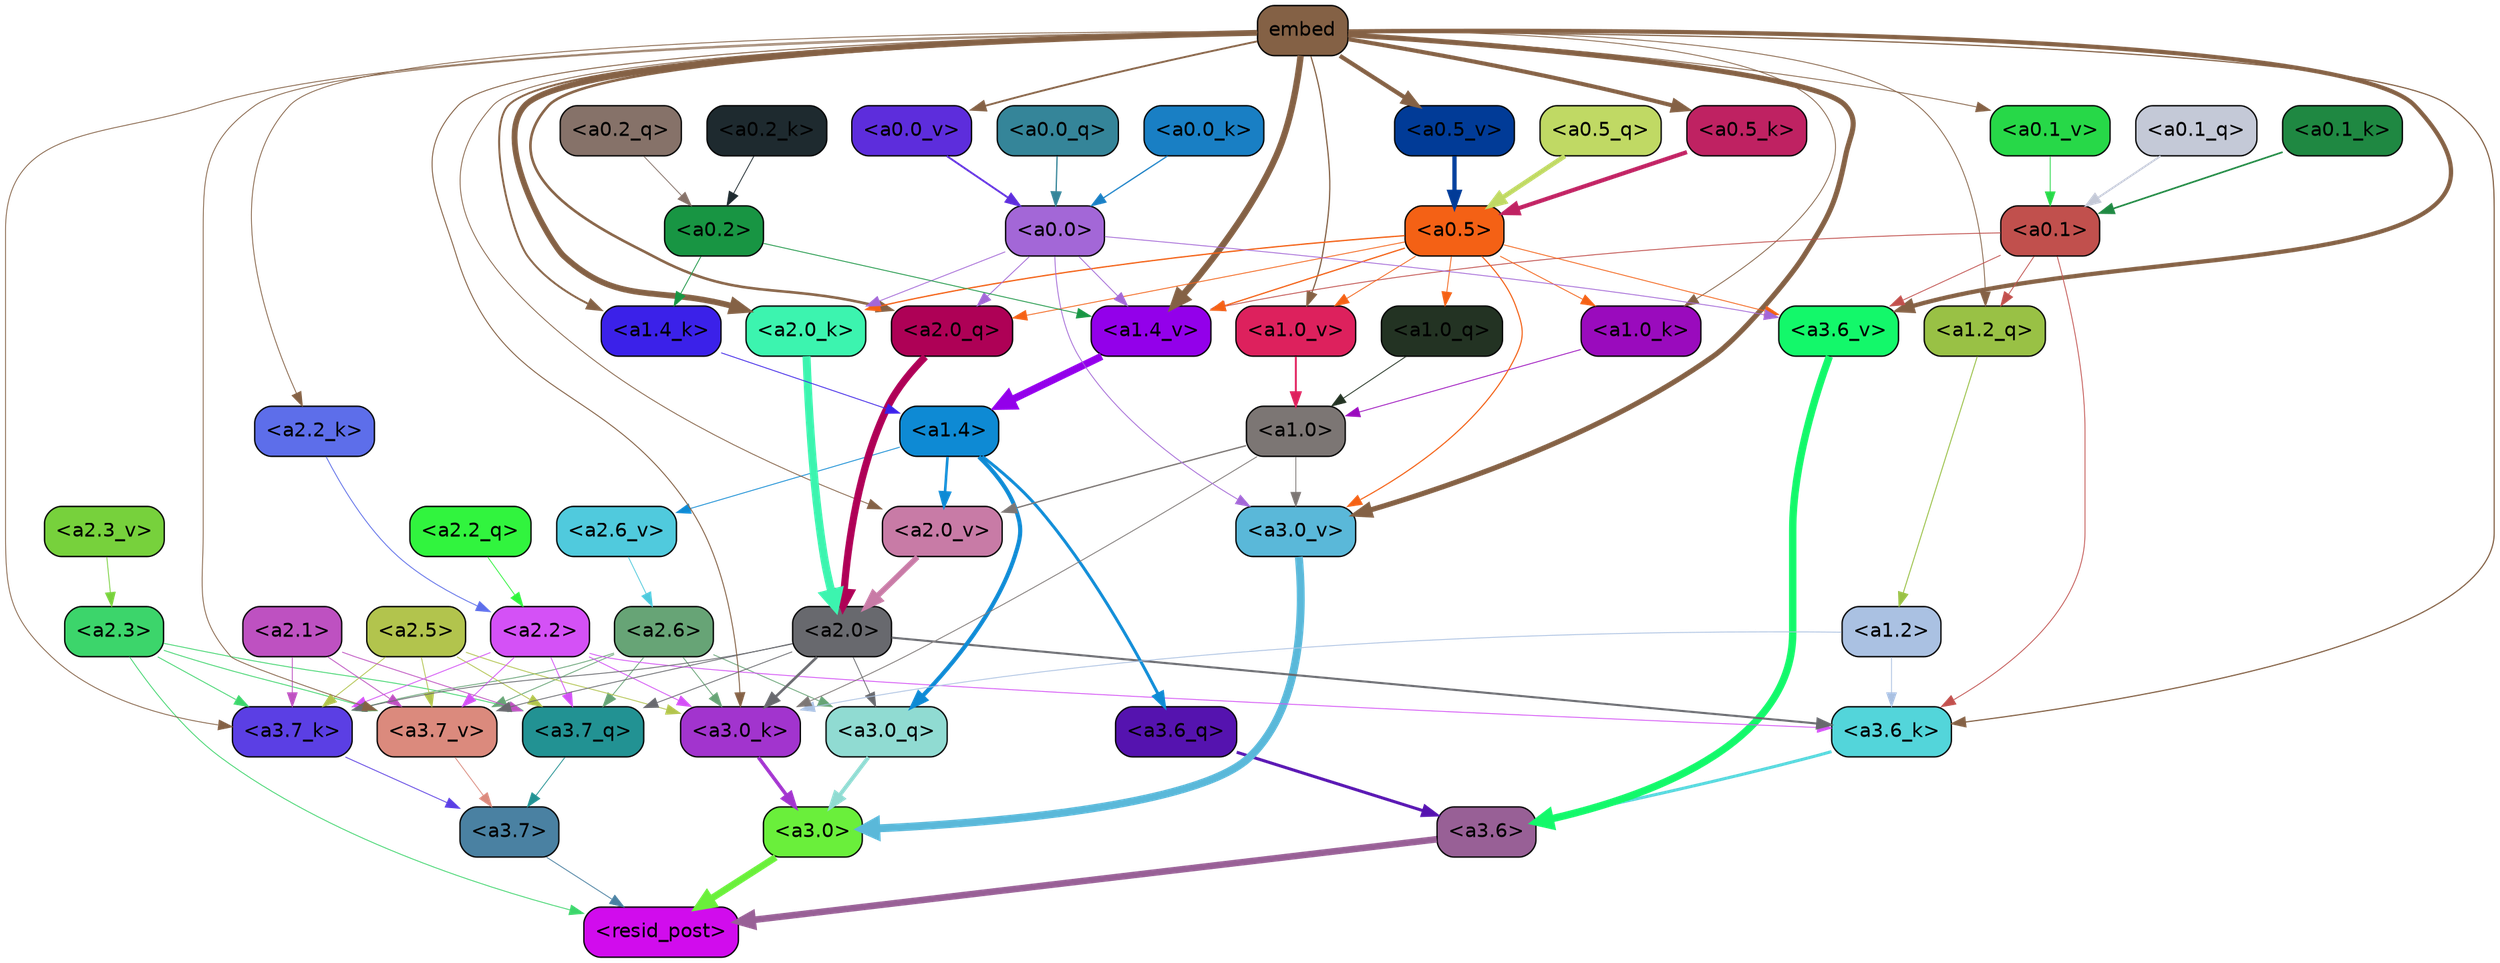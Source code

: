 strict digraph "" {
	graph [bgcolor=transparent,
		layout=dot,
		overlap=false,
		splines=true
	];
	"<a3.7>"	[color=black,
		fillcolor="#4a81a2",
		fontname=Helvetica,
		shape=box,
		style="filled, rounded"];
	"<resid_post>"	[color=black,
		fillcolor="#d10ced",
		fontname=Helvetica,
		shape=box,
		style="filled, rounded"];
	"<a3.7>" -> "<resid_post>"	[color="#4a81a2",
		penwidth=0.6];
	"<a3.6>"	[color=black,
		fillcolor="#986096",
		fontname=Helvetica,
		shape=box,
		style="filled, rounded"];
	"<a3.6>" -> "<resid_post>"	[color="#986096",
		penwidth=4.752790808677673];
	"<a3.0>"	[color=black,
		fillcolor="#6aef3b",
		fontname=Helvetica,
		shape=box,
		style="filled, rounded"];
	"<a3.0>" -> "<resid_post>"	[color="#6aef3b",
		penwidth=4.897669434547424];
	"<a2.3>"	[color=black,
		fillcolor="#3cd56b",
		fontname=Helvetica,
		shape=box,
		style="filled, rounded"];
	"<a2.3>" -> "<resid_post>"	[color="#3cd56b",
		penwidth=0.6];
	"<a3.7_q>"	[color=black,
		fillcolor="#229293",
		fontname=Helvetica,
		shape=box,
		style="filled, rounded"];
	"<a2.3>" -> "<a3.7_q>"	[color="#3cd56b",
		penwidth=0.6];
	"<a3.7_k>"	[color=black,
		fillcolor="#5b3fe4",
		fontname=Helvetica,
		shape=box,
		style="filled, rounded"];
	"<a2.3>" -> "<a3.7_k>"	[color="#3cd56b",
		penwidth=0.6];
	"<a3.7_v>"	[color=black,
		fillcolor="#db8a7d",
		fontname=Helvetica,
		shape=box,
		style="filled, rounded"];
	"<a2.3>" -> "<a3.7_v>"	[color="#3cd56b",
		penwidth=0.6];
	"<a3.7_q>" -> "<a3.7>"	[color="#229293",
		penwidth=0.6];
	"<a3.6_q>"	[color=black,
		fillcolor="#5513af",
		fontname=Helvetica,
		shape=box,
		style="filled, rounded"];
	"<a3.6_q>" -> "<a3.6>"	[color="#5513af",
		penwidth=2.160832464694977];
	"<a3.0_q>"	[color=black,
		fillcolor="#90dbd2",
		fontname=Helvetica,
		shape=box,
		style="filled, rounded"];
	"<a3.0_q>" -> "<a3.0>"	[color="#90dbd2",
		penwidth=2.870753765106201];
	"<a3.7_k>" -> "<a3.7>"	[color="#5b3fe4",
		penwidth=0.6];
	"<a3.6_k>"	[color=black,
		fillcolor="#53d5da",
		fontname=Helvetica,
		shape=box,
		style="filled, rounded"];
	"<a3.6_k>" -> "<a3.6>"	[color="#53d5da",
		penwidth=2.13908451795578];
	"<a3.0_k>"	[color=black,
		fillcolor="#a234ce",
		fontname=Helvetica,
		shape=box,
		style="filled, rounded"];
	"<a3.0_k>" -> "<a3.0>"	[color="#a234ce",
		penwidth=2.520303964614868];
	"<a3.7_v>" -> "<a3.7>"	[color="#db8a7d",
		penwidth=0.6];
	"<a3.6_v>"	[color=black,
		fillcolor="#13f86a",
		fontname=Helvetica,
		shape=box,
		style="filled, rounded"];
	"<a3.6_v>" -> "<a3.6>"	[color="#13f86a",
		penwidth=5.297133803367615];
	"<a3.0_v>"	[color=black,
		fillcolor="#5ab8d9",
		fontname=Helvetica,
		shape=box,
		style="filled, rounded"];
	"<a3.0_v>" -> "<a3.0>"	[color="#5ab8d9",
		penwidth=5.680712580680847];
	"<a2.6>"	[color=black,
		fillcolor="#67a476",
		fontname=Helvetica,
		shape=box,
		style="filled, rounded"];
	"<a2.6>" -> "<a3.7_q>"	[color="#67a476",
		penwidth=0.6];
	"<a2.6>" -> "<a3.0_q>"	[color="#67a476",
		penwidth=0.6];
	"<a2.6>" -> "<a3.7_k>"	[color="#67a476",
		penwidth=0.6];
	"<a2.6>" -> "<a3.0_k>"	[color="#67a476",
		penwidth=0.6];
	"<a2.6>" -> "<a3.7_v>"	[color="#67a476",
		penwidth=0.6];
	"<a2.5>"	[color=black,
		fillcolor="#b2c44d",
		fontname=Helvetica,
		shape=box,
		style="filled, rounded"];
	"<a2.5>" -> "<a3.7_q>"	[color="#b2c44d",
		penwidth=0.6];
	"<a2.5>" -> "<a3.7_k>"	[color="#b2c44d",
		penwidth=0.6];
	"<a2.5>" -> "<a3.0_k>"	[color="#b2c44d",
		penwidth=0.6];
	"<a2.5>" -> "<a3.7_v>"	[color="#b2c44d",
		penwidth=0.6];
	"<a2.2>"	[color=black,
		fillcolor="#d451f6",
		fontname=Helvetica,
		shape=box,
		style="filled, rounded"];
	"<a2.2>" -> "<a3.7_q>"	[color="#d451f6",
		penwidth=0.6];
	"<a2.2>" -> "<a3.7_k>"	[color="#d451f6",
		penwidth=0.6];
	"<a2.2>" -> "<a3.6_k>"	[color="#d451f6",
		penwidth=0.6];
	"<a2.2>" -> "<a3.0_k>"	[color="#d451f6",
		penwidth=0.6];
	"<a2.2>" -> "<a3.7_v>"	[color="#d451f6",
		penwidth=0.6];
	"<a2.1>"	[color=black,
		fillcolor="#be51c1",
		fontname=Helvetica,
		shape=box,
		style="filled, rounded"];
	"<a2.1>" -> "<a3.7_q>"	[color="#be51c1",
		penwidth=0.6];
	"<a2.1>" -> "<a3.7_k>"	[color="#be51c1",
		penwidth=0.6];
	"<a2.1>" -> "<a3.7_v>"	[color="#be51c1",
		penwidth=0.6];
	"<a2.0>"	[color=black,
		fillcolor="#68696e",
		fontname=Helvetica,
		shape=box,
		style="filled, rounded"];
	"<a2.0>" -> "<a3.7_q>"	[color="#68696e",
		penwidth=0.6];
	"<a2.0>" -> "<a3.0_q>"	[color="#68696e",
		penwidth=0.6];
	"<a2.0>" -> "<a3.7_k>"	[color="#68696e",
		penwidth=0.6];
	"<a2.0>" -> "<a3.6_k>"	[color="#68696e",
		penwidth=1.4811622872948647];
	"<a2.0>" -> "<a3.0_k>"	[color="#68696e",
		penwidth=1.8632715698331594];
	"<a2.0>" -> "<a3.7_v>"	[color="#68696e",
		penwidth=0.6];
	"<a1.4>"	[color=black,
		fillcolor="#0e8ad4",
		fontname=Helvetica,
		shape=box,
		style="filled, rounded"];
	"<a1.4>" -> "<a3.6_q>"	[color="#0e8ad4",
		penwidth=2.1468575447797775];
	"<a1.4>" -> "<a3.0_q>"	[color="#0e8ad4",
		penwidth=3.0006065368652344];
	"<a2.6_v>"	[color=black,
		fillcolor="#50cadd",
		fontname=Helvetica,
		shape=box,
		style="filled, rounded"];
	"<a1.4>" -> "<a2.6_v>"	[color="#0e8ad4",
		penwidth=0.6];
	"<a2.0_v>"	[color=black,
		fillcolor="#c87ba6",
		fontname=Helvetica,
		shape=box,
		style="filled, rounded"];
	"<a1.4>" -> "<a2.0_v>"	[color="#0e8ad4",
		penwidth=1.8759949803352356];
	embed	[color=black,
		fillcolor="#846145",
		fontname=Helvetica,
		shape=box,
		style="filled, rounded"];
	embed -> "<a3.7_k>"	[color="#846145",
		penwidth=0.6];
	embed -> "<a3.6_k>"	[color="#846145",
		penwidth=0.8410270567983389];
	embed -> "<a3.0_k>"	[color="#846145",
		penwidth=0.691851794719696];
	embed -> "<a3.7_v>"	[color="#846145",
		penwidth=0.6];
	embed -> "<a3.6_v>"	[color="#846145",
		penwidth=3.0758190751075745];
	embed -> "<a3.0_v>"	[color="#846145",
		penwidth=3.6927278637886047];
	"<a2.0_q>"	[color=black,
		fillcolor="#ae0156",
		fontname=Helvetica,
		shape=box,
		style="filled, rounded"];
	embed -> "<a2.0_q>"	[color="#846145",
		penwidth=1.8617419600486755];
	"<a2.2_k>"	[color=black,
		fillcolor="#5d6eea",
		fontname=Helvetica,
		shape=box,
		style="filled, rounded"];
	embed -> "<a2.2_k>"	[color="#846145",
		penwidth=0.6];
	"<a2.0_k>"	[color=black,
		fillcolor="#3cf4af",
		fontname=Helvetica,
		shape=box,
		style="filled, rounded"];
	embed -> "<a2.0_k>"	[color="#846145",
		penwidth=4.189224064350128];
	embed -> "<a2.0_v>"	[color="#846145",
		penwidth=0.6];
	"<a1.2_q>"	[color=black,
		fillcolor="#99c145",
		fontname=Helvetica,
		shape=box,
		style="filled, rounded"];
	embed -> "<a1.2_q>"	[color="#846145",
		penwidth=0.603080153465271];
	"<a1.4_k>"	[color=black,
		fillcolor="#3b21e9",
		fontname=Helvetica,
		shape=box,
		style="filled, rounded"];
	embed -> "<a1.4_k>"	[color="#846145",
		penwidth=1.3883130550384521];
	"<a1.0_k>"	[color=black,
		fillcolor="#9a0bbd",
		fontname=Helvetica,
		shape=box,
		style="filled, rounded"];
	embed -> "<a1.0_k>"	[color="#846145",
		penwidth=0.6];
	"<a1.4_v>"	[color=black,
		fillcolor="#9300ea",
		fontname=Helvetica,
		shape=box,
		style="filled, rounded"];
	embed -> "<a1.4_v>"	[color="#846145",
		penwidth=4.585226953029633];
	"<a1.0_v>"	[color=black,
		fillcolor="#dd215d",
		fontname=Helvetica,
		shape=box,
		style="filled, rounded"];
	embed -> "<a1.0_v>"	[color="#846145",
		penwidth=0.8794136047363281];
	"<a0.5_k>"	[color=black,
		fillcolor="#bf2262",
		fontname=Helvetica,
		shape=box,
		style="filled, rounded"];
	embed -> "<a0.5_k>"	[color="#846145",
		penwidth=2.967897653579712];
	"<a0.5_v>"	[color=black,
		fillcolor="#013b97",
		fontname=Helvetica,
		shape=box,
		style="filled, rounded"];
	embed -> "<a0.5_v>"	[color="#846145",
		penwidth=3.067227065563202];
	"<a0.1_v>"	[color=black,
		fillcolor="#27d848",
		fontname=Helvetica,
		shape=box,
		style="filled, rounded"];
	embed -> "<a0.1_v>"	[color="#846145",
		penwidth=0.6];
	"<a0.0_v>"	[color=black,
		fillcolor="#5d2ddc",
		fontname=Helvetica,
		shape=box,
		style="filled, rounded"];
	embed -> "<a0.0_v>"	[color="#846145",
		penwidth=1.3224979639053345];
	"<a1.2>"	[color=black,
		fillcolor="#aac1e2",
		fontname=Helvetica,
		shape=box,
		style="filled, rounded"];
	"<a1.2>" -> "<a3.6_k>"	[color="#aac1e2",
		penwidth=0.6];
	"<a1.2>" -> "<a3.0_k>"	[color="#aac1e2",
		penwidth=0.6];
	"<a0.1>"	[color=black,
		fillcolor="#c1504d",
		fontname=Helvetica,
		shape=box,
		style="filled, rounded"];
	"<a0.1>" -> "<a3.6_k>"	[color="#c1504d",
		penwidth=0.6];
	"<a0.1>" -> "<a3.6_v>"	[color="#c1504d",
		penwidth=0.6];
	"<a0.1>" -> "<a1.2_q>"	[color="#c1504d",
		penwidth=0.6];
	"<a0.1>" -> "<a1.4_v>"	[color="#c1504d",
		penwidth=0.6243228018283844];
	"<a1.0>"	[color=black,
		fillcolor="#7c7674",
		fontname=Helvetica,
		shape=box,
		style="filled, rounded"];
	"<a1.0>" -> "<a3.0_k>"	[color="#7c7674",
		penwidth=0.6];
	"<a1.0>" -> "<a3.0_v>"	[color="#7c7674",
		penwidth=0.6];
	"<a1.0>" -> "<a2.0_v>"	[color="#7c7674",
		penwidth=0.9620223194360733];
	"<a0.5>"	[color=black,
		fillcolor="#f46115",
		fontname=Helvetica,
		shape=box,
		style="filled, rounded"];
	"<a0.5>" -> "<a3.6_v>"	[color="#f46115",
		penwidth=0.6];
	"<a0.5>" -> "<a3.0_v>"	[color="#f46115",
		penwidth=0.8028683364391327];
	"<a0.5>" -> "<a2.0_q>"	[color="#f46115",
		penwidth=0.6];
	"<a0.5>" -> "<a2.0_k>"	[color="#f46115",
		penwidth=0.9350990951061249];
	"<a1.0_q>"	[color=black,
		fillcolor="#233323",
		fontname=Helvetica,
		shape=box,
		style="filled, rounded"];
	"<a0.5>" -> "<a1.0_q>"	[color="#f46115",
		penwidth=0.6];
	"<a0.5>" -> "<a1.0_k>"	[color="#f46115",
		penwidth=0.6];
	"<a0.5>" -> "<a1.4_v>"	[color="#f46115",
		penwidth=0.9007003456354141];
	"<a0.5>" -> "<a1.0_v>"	[color="#f46115",
		penwidth=0.6];
	"<a0.0>"	[color=black,
		fillcolor="#a367d7",
		fontname=Helvetica,
		shape=box,
		style="filled, rounded"];
	"<a0.0>" -> "<a3.6_v>"	[color="#a367d7",
		penwidth=0.6];
	"<a0.0>" -> "<a3.0_v>"	[color="#a367d7",
		penwidth=0.6];
	"<a0.0>" -> "<a2.0_q>"	[color="#a367d7",
		penwidth=0.6];
	"<a0.0>" -> "<a2.0_k>"	[color="#a367d7",
		penwidth=0.6];
	"<a0.0>" -> "<a1.4_v>"	[color="#a367d7",
		penwidth=0.6];
	"<a2.2_q>"	[color=black,
		fillcolor="#31f43e",
		fontname=Helvetica,
		shape=box,
		style="filled, rounded"];
	"<a2.2_q>" -> "<a2.2>"	[color="#31f43e",
		penwidth=0.6];
	"<a2.0_q>" -> "<a2.0>"	[color="#ae0156",
		penwidth=5.1847569942474365];
	"<a2.2_k>" -> "<a2.2>"	[color="#5d6eea",
		penwidth=0.6149471998214722];
	"<a2.0_k>" -> "<a2.0>"	[color="#3cf4af",
		penwidth=5.773491740226746];
	"<a2.6_v>" -> "<a2.6>"	[color="#50cadd",
		penwidth=0.6];
	"<a2.3_v>"	[color=black,
		fillcolor="#77d13c",
		fontname=Helvetica,
		shape=box,
		style="filled, rounded"];
	"<a2.3_v>" -> "<a2.3>"	[color="#77d13c",
		penwidth=0.6];
	"<a2.0_v>" -> "<a2.0>"	[color="#c87ba6",
		penwidth=3.9731863737106323];
	"<a1.2_q>" -> "<a1.2>"	[color="#99c145",
		penwidth=0.6863181293010712];
	"<a1.0_q>" -> "<a1.0>"	[color="#233323",
		penwidth=0.6];
	"<a1.4_k>" -> "<a1.4>"	[color="#3b21e9",
		penwidth=0.6];
	"<a1.0_k>" -> "<a1.0>"	[color="#9a0bbd",
		penwidth=0.6];
	"<a1.4_v>" -> "<a1.4>"	[color="#9300ea",
		penwidth=5.299546539783478];
	"<a1.0_v>" -> "<a1.0>"	[color="#dd215d",
		penwidth=1.3690393567085266];
	"<a0.2>"	[color=black,
		fillcolor="#189543",
		fontname=Helvetica,
		shape=box,
		style="filled, rounded"];
	"<a0.2>" -> "<a1.4_k>"	[color="#189543",
		penwidth=0.6];
	"<a0.2>" -> "<a1.4_v>"	[color="#189543",
		penwidth=0.6];
	"<a0.5_q>"	[color=black,
		fillcolor="#c0d964",
		fontname=Helvetica,
		shape=box,
		style="filled, rounded"];
	"<a0.5_q>" -> "<a0.5>"	[color="#c0d964",
		penwidth=3.3617979288101196];
	"<a0.2_q>"	[color=black,
		fillcolor="#867269",
		fontname=Helvetica,
		shape=box,
		style="filled, rounded"];
	"<a0.2_q>" -> "<a0.2>"	[color="#867269",
		penwidth=0.6];
	"<a0.1_q>"	[color=black,
		fillcolor="#c4c9d7",
		fontname=Helvetica,
		shape=box,
		style="filled, rounded"];
	"<a0.1_q>" -> "<a0.1>"	[color="#c4c9d7",
		penwidth=1.2746449708938599];
	"<a0.0_q>"	[color=black,
		fillcolor="#358599",
		fontname=Helvetica,
		shape=box,
		style="filled, rounded"];
	"<a0.0_q>" -> "<a0.0>"	[color="#358599",
		penwidth=0.908722996711731];
	"<a0.5_k>" -> "<a0.5>"	[color="#bf2262",
		penwidth=2.9678943157196045];
	"<a0.2_k>"	[color=black,
		fillcolor="#1e2a2f",
		fontname=Helvetica,
		shape=box,
		style="filled, rounded"];
	"<a0.2_k>" -> "<a0.2>"	[color="#1e2a2f",
		penwidth=0.6];
	"<a0.1_k>"	[color=black,
		fillcolor="#1f8842",
		fontname=Helvetica,
		shape=box,
		style="filled, rounded"];
	"<a0.1_k>" -> "<a0.1>"	[color="#1f8842",
		penwidth=1.1911210417747498];
	"<a0.0_k>"	[color=black,
		fillcolor="#197fc4",
		fontname=Helvetica,
		shape=box,
		style="filled, rounded"];
	"<a0.0_k>" -> "<a0.0>"	[color="#197fc4",
		penwidth=0.8891661167144775];
	"<a0.5_v>" -> "<a0.5>"	[color="#013b97",
		penwidth=3.087551772594452];
	"<a0.1_v>" -> "<a0.1>"	[color="#27d848",
		penwidth=0.6];
	"<a0.0_v>" -> "<a0.0>"	[color="#5d2ddc",
		penwidth=1.3224871754646301];
}
